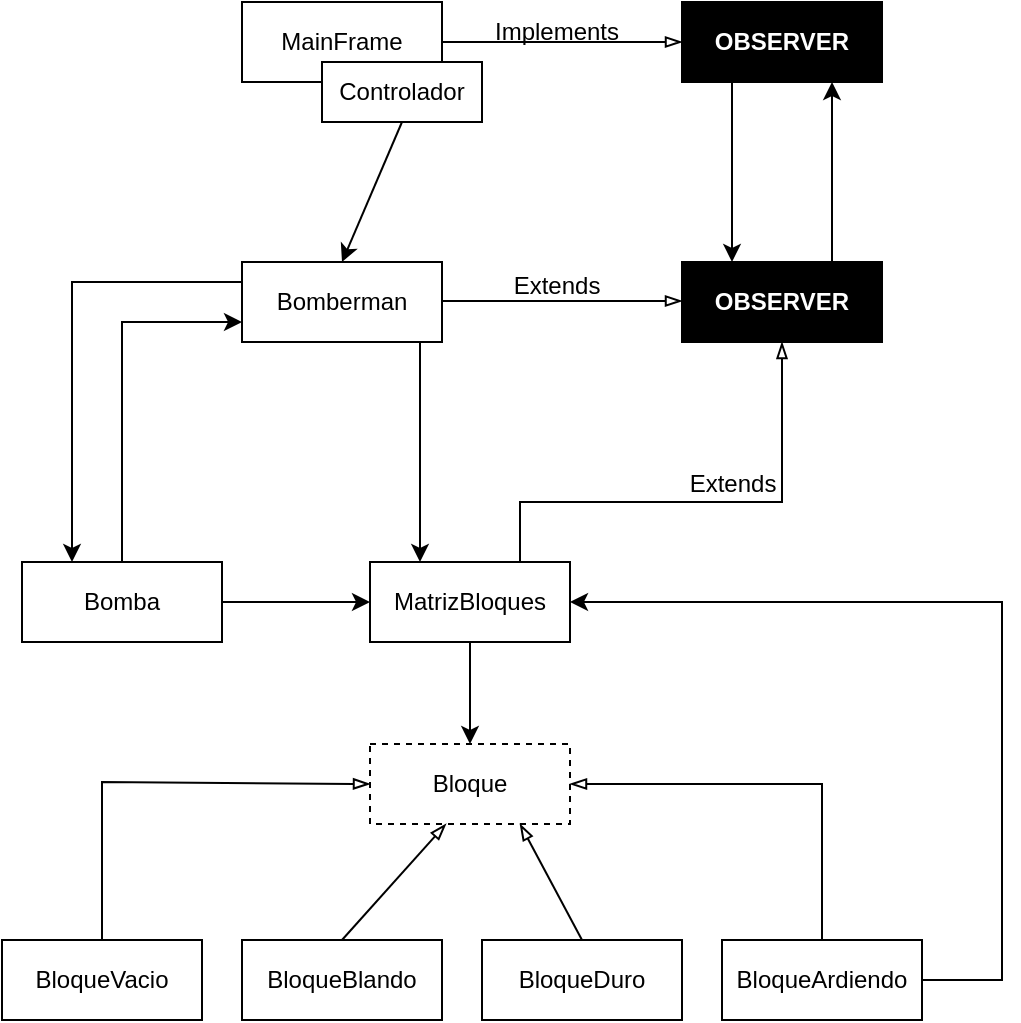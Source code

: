 <mxfile version="25.0.3">
  <diagram name="Página-1" id="ykGJNyhaY-LYu6sBXFF0">
    <mxGraphModel dx="1434" dy="746" grid="1" gridSize="10" guides="1" tooltips="1" connect="1" arrows="1" fold="1" page="1" pageScale="1" pageWidth="827" pageHeight="1169" math="0" shadow="0">
      <root>
        <mxCell id="0" />
        <mxCell id="1" parent="0" />
        <mxCell id="MHDuM7jYuX8IuSE8jwNh-1" value="MainFrame" style="rounded=0;whiteSpace=wrap;html=1;" vertex="1" parent="1">
          <mxGeometry x="250" y="120" width="100" height="40" as="geometry" />
        </mxCell>
        <mxCell id="MHDuM7jYuX8IuSE8jwNh-2" value="&lt;font color=&quot;#ffffff&quot;&gt;&lt;b&gt;OBSERVER&lt;/b&gt;&lt;/font&gt;" style="rounded=0;whiteSpace=wrap;html=1;fillColor=#000000;" vertex="1" parent="1">
          <mxGeometry x="470" y="120" width="100" height="40" as="geometry" />
        </mxCell>
        <mxCell id="MHDuM7jYuX8IuSE8jwNh-3" value="" style="endArrow=blockThin;html=1;rounded=0;exitX=1;exitY=0.5;exitDx=0;exitDy=0;endFill=0;" edge="1" parent="1" source="MHDuM7jYuX8IuSE8jwNh-1">
          <mxGeometry width="50" height="50" relative="1" as="geometry">
            <mxPoint x="390" y="310" as="sourcePoint" />
            <mxPoint x="470" y="140" as="targetPoint" />
          </mxGeometry>
        </mxCell>
        <mxCell id="MHDuM7jYuX8IuSE8jwNh-4" value="Implements" style="text;html=1;align=center;verticalAlign=middle;resizable=0;points=[];autosize=1;strokeColor=none;fillColor=none;" vertex="1" parent="1">
          <mxGeometry x="362" y="120" width="90" height="30" as="geometry" />
        </mxCell>
        <mxCell id="MHDuM7jYuX8IuSE8jwNh-5" value="Controlador" style="rounded=0;whiteSpace=wrap;html=1;" vertex="1" parent="1">
          <mxGeometry x="290" y="150" width="80" height="30" as="geometry" />
        </mxCell>
        <mxCell id="MHDuM7jYuX8IuSE8jwNh-7" value="Bomberman" style="rounded=0;whiteSpace=wrap;html=1;" vertex="1" parent="1">
          <mxGeometry x="250" y="250" width="100" height="40" as="geometry" />
        </mxCell>
        <mxCell id="MHDuM7jYuX8IuSE8jwNh-8" value="" style="endArrow=classic;html=1;rounded=0;exitX=0.5;exitY=1;exitDx=0;exitDy=0;entryX=0.5;entryY=0;entryDx=0;entryDy=0;" edge="1" parent="1" source="MHDuM7jYuX8IuSE8jwNh-5" target="MHDuM7jYuX8IuSE8jwNh-7">
          <mxGeometry width="50" height="50" relative="1" as="geometry">
            <mxPoint x="390" y="310" as="sourcePoint" />
            <mxPoint x="440" y="260" as="targetPoint" />
          </mxGeometry>
        </mxCell>
        <mxCell id="MHDuM7jYuX8IuSE8jwNh-9" value="&lt;font color=&quot;#ffffff&quot;&gt;&lt;b&gt;OBSERVER&lt;/b&gt;&lt;/font&gt;" style="rounded=0;whiteSpace=wrap;html=1;fillColor=#000000;" vertex="1" parent="1">
          <mxGeometry x="470" y="250" width="100" height="40" as="geometry" />
        </mxCell>
        <mxCell id="MHDuM7jYuX8IuSE8jwNh-10" value="" style="endArrow=blockThin;html=1;rounded=0;exitX=1;exitY=0.5;exitDx=0;exitDy=0;endFill=0;" edge="1" parent="1">
          <mxGeometry width="50" height="50" relative="1" as="geometry">
            <mxPoint x="350" y="269.5" as="sourcePoint" />
            <mxPoint x="470" y="269.5" as="targetPoint" />
          </mxGeometry>
        </mxCell>
        <mxCell id="MHDuM7jYuX8IuSE8jwNh-11" value="Extends" style="text;html=1;align=center;verticalAlign=middle;resizable=0;points=[];autosize=1;strokeColor=none;fillColor=none;" vertex="1" parent="1">
          <mxGeometry x="372" y="247" width="70" height="30" as="geometry" />
        </mxCell>
        <mxCell id="MHDuM7jYuX8IuSE8jwNh-12" value="" style="endArrow=classic;html=1;rounded=0;exitX=0.25;exitY=1;exitDx=0;exitDy=0;entryX=0.25;entryY=0;entryDx=0;entryDy=0;" edge="1" parent="1" source="MHDuM7jYuX8IuSE8jwNh-2" target="MHDuM7jYuX8IuSE8jwNh-9">
          <mxGeometry width="50" height="50" relative="1" as="geometry">
            <mxPoint x="340" y="190" as="sourcePoint" />
            <mxPoint x="310" y="260" as="targetPoint" />
          </mxGeometry>
        </mxCell>
        <mxCell id="MHDuM7jYuX8IuSE8jwNh-13" value="" style="endArrow=classic;html=1;rounded=0;exitX=0.75;exitY=0;exitDx=0;exitDy=0;entryX=0.75;entryY=1;entryDx=0;entryDy=0;" edge="1" parent="1" source="MHDuM7jYuX8IuSE8jwNh-9" target="MHDuM7jYuX8IuSE8jwNh-2">
          <mxGeometry width="50" height="50" relative="1" as="geometry">
            <mxPoint x="505" y="170" as="sourcePoint" />
            <mxPoint x="505" y="260" as="targetPoint" />
          </mxGeometry>
        </mxCell>
        <mxCell id="MHDuM7jYuX8IuSE8jwNh-14" value="Bomba" style="rounded=0;whiteSpace=wrap;html=1;" vertex="1" parent="1">
          <mxGeometry x="140" y="400" width="100" height="40" as="geometry" />
        </mxCell>
        <mxCell id="MHDuM7jYuX8IuSE8jwNh-15" value="" style="endArrow=classic;html=1;rounded=0;exitX=0;exitY=0.25;exitDx=0;exitDy=0;entryX=0.25;entryY=0;entryDx=0;entryDy=0;" edge="1" parent="1" source="MHDuM7jYuX8IuSE8jwNh-7" target="MHDuM7jYuX8IuSE8jwNh-14">
          <mxGeometry width="50" height="50" relative="1" as="geometry">
            <mxPoint x="340" y="190" as="sourcePoint" />
            <mxPoint x="310" y="260" as="targetPoint" />
            <Array as="points">
              <mxPoint x="165" y="260" />
            </Array>
          </mxGeometry>
        </mxCell>
        <mxCell id="MHDuM7jYuX8IuSE8jwNh-16" value="" style="endArrow=classic;html=1;rounded=0;exitX=0.5;exitY=0;exitDx=0;exitDy=0;entryX=0;entryY=0.75;entryDx=0;entryDy=0;" edge="1" parent="1" source="MHDuM7jYuX8IuSE8jwNh-14" target="MHDuM7jYuX8IuSE8jwNh-7">
          <mxGeometry width="50" height="50" relative="1" as="geometry">
            <mxPoint x="310" y="300" as="sourcePoint" />
            <mxPoint x="230" y="410" as="targetPoint" />
            <Array as="points">
              <mxPoint x="190" y="280" />
            </Array>
          </mxGeometry>
        </mxCell>
        <mxCell id="MHDuM7jYuX8IuSE8jwNh-17" value="MatrizBloques" style="rounded=0;whiteSpace=wrap;html=1;" vertex="1" parent="1">
          <mxGeometry x="314" y="400" width="100" height="40" as="geometry" />
        </mxCell>
        <mxCell id="MHDuM7jYuX8IuSE8jwNh-18" value="" style="endArrow=classic;html=1;rounded=0;exitX=1;exitY=0.5;exitDx=0;exitDy=0;entryX=0;entryY=0.5;entryDx=0;entryDy=0;" edge="1" parent="1" source="MHDuM7jYuX8IuSE8jwNh-14" target="MHDuM7jYuX8IuSE8jwNh-17">
          <mxGeometry width="50" height="50" relative="1" as="geometry">
            <mxPoint x="250" y="410" as="sourcePoint" />
            <mxPoint x="335" y="300" as="targetPoint" />
          </mxGeometry>
        </mxCell>
        <mxCell id="MHDuM7jYuX8IuSE8jwNh-19" value="Bloque" style="rounded=0;whiteSpace=wrap;html=1;dashed=1;" vertex="1" parent="1">
          <mxGeometry x="314" y="491" width="100" height="40" as="geometry" />
        </mxCell>
        <mxCell id="MHDuM7jYuX8IuSE8jwNh-20" value="" style="endArrow=classic;html=1;rounded=0;exitX=0.5;exitY=1;exitDx=0;exitDy=0;entryX=0.5;entryY=0;entryDx=0;entryDy=0;" edge="1" parent="1" source="MHDuM7jYuX8IuSE8jwNh-17" target="MHDuM7jYuX8IuSE8jwNh-19">
          <mxGeometry width="50" height="50" relative="1" as="geometry">
            <mxPoint x="390" y="710" as="sourcePoint" />
            <mxPoint x="440" y="660" as="targetPoint" />
          </mxGeometry>
        </mxCell>
        <mxCell id="MHDuM7jYuX8IuSE8jwNh-21" value="BloqueVacio" style="rounded=0;whiteSpace=wrap;html=1;" vertex="1" parent="1">
          <mxGeometry x="130" y="589" width="100" height="40" as="geometry" />
        </mxCell>
        <mxCell id="MHDuM7jYuX8IuSE8jwNh-22" value="BloqueBlando" style="rounded=0;whiteSpace=wrap;html=1;" vertex="1" parent="1">
          <mxGeometry x="250" y="589" width="100" height="40" as="geometry" />
        </mxCell>
        <mxCell id="MHDuM7jYuX8IuSE8jwNh-23" value="BloqueDuro" style="rounded=0;whiteSpace=wrap;html=1;" vertex="1" parent="1">
          <mxGeometry x="370" y="589" width="100" height="40" as="geometry" />
        </mxCell>
        <mxCell id="MHDuM7jYuX8IuSE8jwNh-24" value="BloqueArdiendo" style="rounded=0;whiteSpace=wrap;html=1;" vertex="1" parent="1">
          <mxGeometry x="490" y="589" width="100" height="40" as="geometry" />
        </mxCell>
        <mxCell id="MHDuM7jYuX8IuSE8jwNh-26" value="" style="endArrow=blockThin;html=1;rounded=0;exitX=0.5;exitY=0;exitDx=0;exitDy=0;endFill=0;entryX=0;entryY=0.5;entryDx=0;entryDy=0;" edge="1" parent="1" source="MHDuM7jYuX8IuSE8jwNh-21" target="MHDuM7jYuX8IuSE8jwNh-19">
          <mxGeometry width="50" height="50" relative="1" as="geometry">
            <mxPoint x="190" y="610" as="sourcePoint" />
            <mxPoint x="310" y="610" as="targetPoint" />
            <Array as="points">
              <mxPoint x="180" y="510" />
            </Array>
          </mxGeometry>
        </mxCell>
        <mxCell id="MHDuM7jYuX8IuSE8jwNh-27" value="" style="endArrow=blockThin;html=1;rounded=0;exitX=0.5;exitY=0;exitDx=0;exitDy=0;endFill=0;entryX=0.38;entryY=1;entryDx=0;entryDy=0;entryPerimeter=0;" edge="1" parent="1" source="MHDuM7jYuX8IuSE8jwNh-22" target="MHDuM7jYuX8IuSE8jwNh-19">
          <mxGeometry width="50" height="50" relative="1" as="geometry">
            <mxPoint x="280" y="610" as="sourcePoint" />
            <mxPoint x="352" y="550" as="targetPoint" />
          </mxGeometry>
        </mxCell>
        <mxCell id="MHDuM7jYuX8IuSE8jwNh-28" value="" style="endArrow=blockThin;html=1;rounded=0;exitX=0.5;exitY=0;exitDx=0;exitDy=0;endFill=0;entryX=0.75;entryY=1;entryDx=0;entryDy=0;" edge="1" parent="1" source="MHDuM7jYuX8IuSE8jwNh-23" target="MHDuM7jYuX8IuSE8jwNh-19">
          <mxGeometry width="50" height="50" relative="1" as="geometry">
            <mxPoint x="310" y="650" as="sourcePoint" />
            <mxPoint x="362" y="563" as="targetPoint" />
            <Array as="points" />
          </mxGeometry>
        </mxCell>
        <mxCell id="MHDuM7jYuX8IuSE8jwNh-29" value="" style="endArrow=blockThin;html=1;rounded=0;exitX=0.5;exitY=0;exitDx=0;exitDy=0;endFill=0;entryX=1;entryY=0.5;entryDx=0;entryDy=0;" edge="1" parent="1" source="MHDuM7jYuX8IuSE8jwNh-24" target="MHDuM7jYuX8IuSE8jwNh-19">
          <mxGeometry width="50" height="50" relative="1" as="geometry">
            <mxPoint x="320" y="660" as="sourcePoint" />
            <mxPoint x="450" y="490" as="targetPoint" />
            <Array as="points">
              <mxPoint x="540" y="511" />
            </Array>
          </mxGeometry>
        </mxCell>
        <mxCell id="MHDuM7jYuX8IuSE8jwNh-30" value="" style="endArrow=classic;html=1;rounded=0;exitX=1;exitY=0.5;exitDx=0;exitDy=0;entryX=1;entryY=0.5;entryDx=0;entryDy=0;" edge="1" parent="1" source="MHDuM7jYuX8IuSE8jwNh-24" target="MHDuM7jYuX8IuSE8jwNh-17">
          <mxGeometry width="50" height="50" relative="1" as="geometry">
            <mxPoint x="670" y="630" as="sourcePoint" />
            <mxPoint x="730" y="520" as="targetPoint" />
            <Array as="points">
              <mxPoint x="630" y="609" />
              <mxPoint x="630" y="420" />
            </Array>
          </mxGeometry>
        </mxCell>
        <mxCell id="MHDuM7jYuX8IuSE8jwNh-33" value="" style="endArrow=blockThin;html=1;rounded=0;exitX=0.75;exitY=0;exitDx=0;exitDy=0;endFill=0;entryX=0.5;entryY=1;entryDx=0;entryDy=0;" edge="1" parent="1" source="MHDuM7jYuX8IuSE8jwNh-17" target="MHDuM7jYuX8IuSE8jwNh-9">
          <mxGeometry width="50" height="50" relative="1" as="geometry">
            <mxPoint x="360" y="279.5" as="sourcePoint" />
            <mxPoint x="480" y="279.5" as="targetPoint" />
            <Array as="points">
              <mxPoint x="389" y="370" />
              <mxPoint x="520" y="370" />
            </Array>
          </mxGeometry>
        </mxCell>
        <mxCell id="MHDuM7jYuX8IuSE8jwNh-35" value="Extends" style="text;html=1;align=center;verticalAlign=middle;resizable=0;points=[];autosize=1;strokeColor=none;fillColor=none;" vertex="1" parent="1">
          <mxGeometry x="460" y="346" width="70" height="30" as="geometry" />
        </mxCell>
        <mxCell id="MHDuM7jYuX8IuSE8jwNh-37" value="" style="endArrow=classic;html=1;rounded=0;exitX=0.89;exitY=1;exitDx=0;exitDy=0;entryX=0.25;entryY=0;entryDx=0;entryDy=0;exitPerimeter=0;" edge="1" parent="1" source="MHDuM7jYuX8IuSE8jwNh-7" target="MHDuM7jYuX8IuSE8jwNh-17">
          <mxGeometry width="50" height="50" relative="1" as="geometry">
            <mxPoint x="250" y="410" as="sourcePoint" />
            <mxPoint x="310" y="300" as="targetPoint" />
          </mxGeometry>
        </mxCell>
      </root>
    </mxGraphModel>
  </diagram>
</mxfile>
